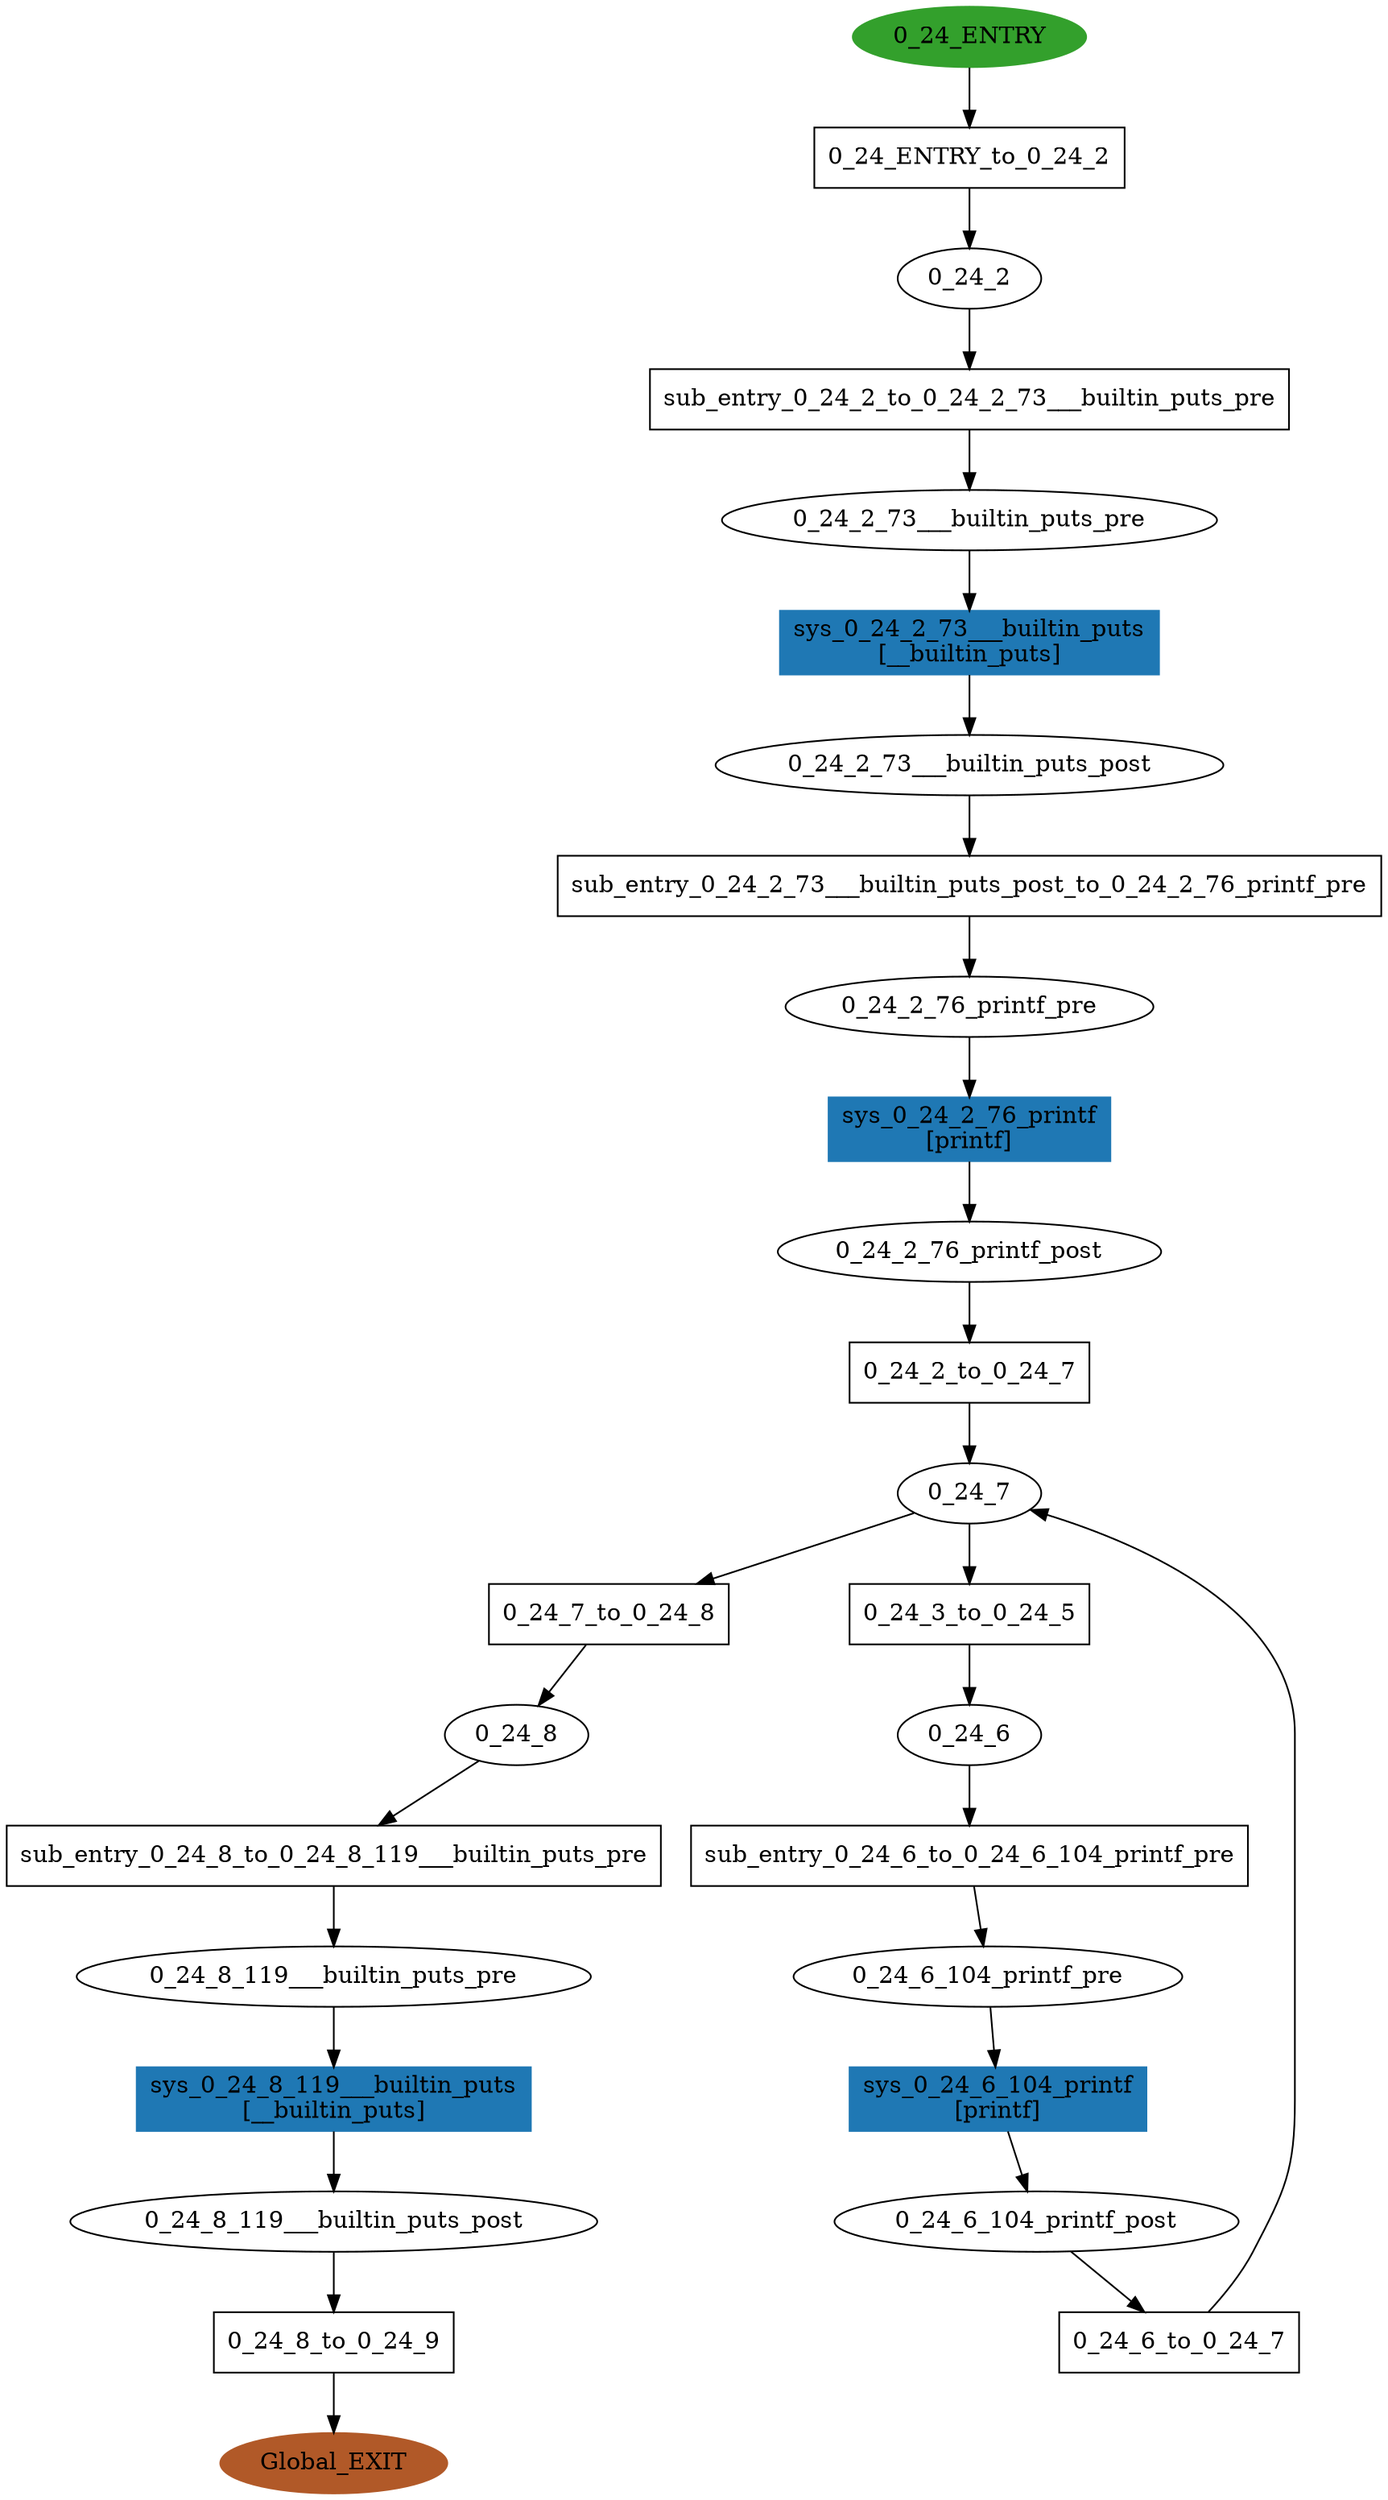 digraph model { 
compound=true; 
node  [style="filled", colorscheme="paired12"];  "0_24_2_73___builtin_puts_pre" [shape=ellipse, style=""];
  "0_24_8_119___builtin_puts_post" [shape=ellipse, style=""];
  "0_24_2_76_printf_post" [shape=ellipse, style=""];
  "0_24_8_119___builtin_puts_pre" [shape=ellipse, style=""];
  "0_24_2_76_printf_pre" [shape=ellipse, style=""];
  "0_24_6_104_printf_pre" [shape=ellipse, style=""];
  "0_24_2_73___builtin_puts_post" [shape=ellipse, style=""];
  "0_24_8" [shape=ellipse, style=""];
  "0_24_7" [shape=ellipse, style=""];
  "0_24_6" [shape=ellipse, style=""];
  "0_24_2" [shape=ellipse, style=""];
  "0_24_6_104_printf_post" [shape=ellipse, style=""];
  "0_24_ENTRY" [shape=ellipse, color=4, style=filled];
  "Global_EXIT" [shape=ellipse, color=12, style=filled];
  "sys_0_24_2_76_printf" [shape=box, style=""];
  "sys_0_24_2_76_printf" [color=2, style=filled];
  "sys_0_24_2_76_printf" [label="sys_0_24_2_76_printf\n[printf]"];
  "sys_0_24_6_104_printf" [shape=box, style=""];
  "sys_0_24_6_104_printf" [color=2, style=filled];
  "sys_0_24_6_104_printf" [label="sys_0_24_6_104_printf\n[printf]"];
  "0_24_6_to_0_24_7" [shape=box, style=""];
  "0_24_6_to_0_24_7" [label="0_24_6_to_0_24_7\n"];
  "0_24_ENTRY_to_0_24_2" [shape=box, style=""];
  "0_24_ENTRY_to_0_24_2" [label="0_24_ENTRY_to_0_24_2\n"];
  "0_24_7_to_0_24_8" [shape=box, style=""];
  "0_24_7_to_0_24_8" [label="0_24_7_to_0_24_8\n"];
  "sub_entry_0_24_8_to_0_24_8_119___builtin_puts_pre" [shape=box, style=""];
  "sub_entry_0_24_8_to_0_24_8_119___builtin_puts_pre" [label="sub_entry_0_24_8_to_0_24_8_119___builtin_puts_pre\n"];
  "sub_entry_0_24_2_73___builtin_puts_post_to_0_24_2_76_printf_pre" [shape=box, style=""];
  "sub_entry_0_24_2_73___builtin_puts_post_to_0_24_2_76_printf_pre" [label="sub_entry_0_24_2_73___builtin_puts_post_to_0_24_2_76_printf_pre\n"];
  "0_24_2_to_0_24_7" [shape=box, style=""];
  "0_24_2_to_0_24_7" [label="0_24_2_to_0_24_7\n"];
  "0_24_8_to_0_24_9" [shape=box, style=""];
  "0_24_8_to_0_24_9" [label="0_24_8_to_0_24_9\n"];
  "sub_entry_0_24_6_to_0_24_6_104_printf_pre" [shape=box, style=""];
  "sub_entry_0_24_6_to_0_24_6_104_printf_pre" [label="sub_entry_0_24_6_to_0_24_6_104_printf_pre\n"];
  "0_24_3_to_0_24_5" [shape=box, style=""];
  "0_24_3_to_0_24_5" [label="0_24_3_to_0_24_5\n"];
  "sys_0_24_2_73___builtin_puts" [shape=box, style=""];
  "sys_0_24_2_73___builtin_puts" [color=2, style=filled];
  "sys_0_24_2_73___builtin_puts" [label="sys_0_24_2_73___builtin_puts\n[__builtin_puts]"];
  "sub_entry_0_24_2_to_0_24_2_73___builtin_puts_pre" [shape=box, style=""];
  "sub_entry_0_24_2_to_0_24_2_73___builtin_puts_pre" [label="sub_entry_0_24_2_to_0_24_2_73___builtin_puts_pre\n"];
  "sys_0_24_8_119___builtin_puts" [shape=box, style=""];
  "sys_0_24_8_119___builtin_puts" [color=2, style=filled];
  "sys_0_24_8_119___builtin_puts" [label="sys_0_24_8_119___builtin_puts\n[__builtin_puts]"];
  "sys_0_24_2_73___builtin_puts" -> "0_24_2_73___builtin_puts_post" [label="", arrowhead="normal"];
  "sys_0_24_8_119___builtin_puts" -> "0_24_8_119___builtin_puts_post" [label="", arrowhead="normal"];
  "0_24_8_119___builtin_puts_pre" -> "sys_0_24_8_119___builtin_puts" [label="", arrowhead="normal"];
  "0_24_6_to_0_24_7" -> "0_24_7" [label="", arrowhead="normal"];
  "0_24_2_73___builtin_puts_post" -> "sub_entry_0_24_2_73___builtin_puts_post_to_0_24_2_76_printf_pre" [label="", arrowhead="normal"];
  "0_24_7_to_0_24_8" -> "0_24_8" [label="", arrowhead="normal"];
  "0_24_7" -> "0_24_7_to_0_24_8" [label="", arrowhead="normal"];
  "0_24_6" -> "sub_entry_0_24_6_to_0_24_6_104_printf_pre" [label="", arrowhead="normal"];
  "0_24_6_104_printf_post" -> "0_24_6_to_0_24_7" [label="", arrowhead="normal"];
  "0_24_6_104_printf_pre" -> "sys_0_24_6_104_printf" [label="", arrowhead="normal"];
  "0_24_8" -> "sub_entry_0_24_8_to_0_24_8_119___builtin_puts_pre" [label="", arrowhead="normal"];
  "0_24_8_to_0_24_9" -> "Global_EXIT" [label="", arrowhead="normal"];
  "0_24_2_76_printf_pre" -> "sys_0_24_2_76_printf" [label="", arrowhead="normal"];
  "sub_entry_0_24_6_to_0_24_6_104_printf_pre" -> "0_24_6_104_printf_pre" [label="", arrowhead="normal"];
  "0_24_2_76_printf_post" -> "0_24_2_to_0_24_7" [label="", arrowhead="normal"];
  "0_24_2_to_0_24_7" -> "0_24_7" [label="", arrowhead="normal"];
  "0_24_3_to_0_24_5" -> "0_24_6" [label="", arrowhead="normal"];
  "0_24_ENTRY" -> "0_24_ENTRY_to_0_24_2" [label="", arrowhead="normal"];
  "sys_0_24_2_76_printf" -> "0_24_2_76_printf_post" [label="", arrowhead="normal"];
  "0_24_2_73___builtin_puts_pre" -> "sys_0_24_2_73___builtin_puts" [label="", arrowhead="normal"];
  "sub_entry_0_24_8_to_0_24_8_119___builtin_puts_pre" -> "0_24_8_119___builtin_puts_pre" [label="", arrowhead="normal"];
  "sys_0_24_6_104_printf" -> "0_24_6_104_printf_post" [label="", arrowhead="normal"];
  "0_24_7" -> "0_24_3_to_0_24_5" [label="", arrowhead="normal"];
  "sub_entry_0_24_2_to_0_24_2_73___builtin_puts_pre" -> "0_24_2_73___builtin_puts_pre" [label="", arrowhead="normal"];
  "sub_entry_0_24_2_73___builtin_puts_post_to_0_24_2_76_printf_pre" -> "0_24_2_76_printf_pre" [label="", arrowhead="normal"];
  "0_24_ENTRY_to_0_24_2" -> "0_24_2" [label="", arrowhead="normal"];
  "0_24_2" -> "sub_entry_0_24_2_to_0_24_2_73___builtin_puts_pre" [label="", arrowhead="normal"];
  "0_24_8_119___builtin_puts_post" -> "0_24_8_to_0_24_9" [label="", arrowhead="normal"];
}
